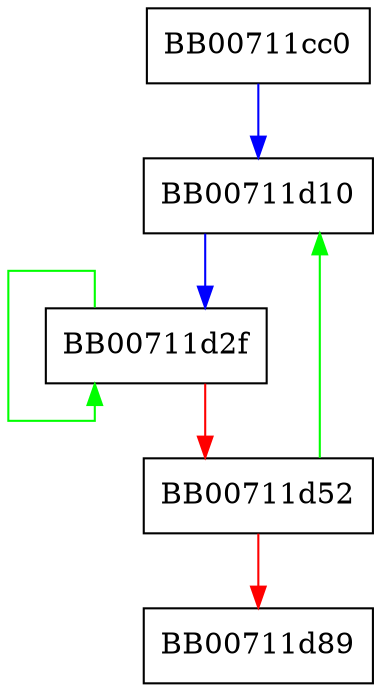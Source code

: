digraph aesni_ccm64_encrypt_blocks {
  node [shape="box"];
  graph [splines=ortho];
  BB00711cc0 -> BB00711d10 [color="blue"];
  BB00711d10 -> BB00711d2f [color="blue"];
  BB00711d2f -> BB00711d2f [color="green"];
  BB00711d2f -> BB00711d52 [color="red"];
  BB00711d52 -> BB00711d10 [color="green"];
  BB00711d52 -> BB00711d89 [color="red"];
}